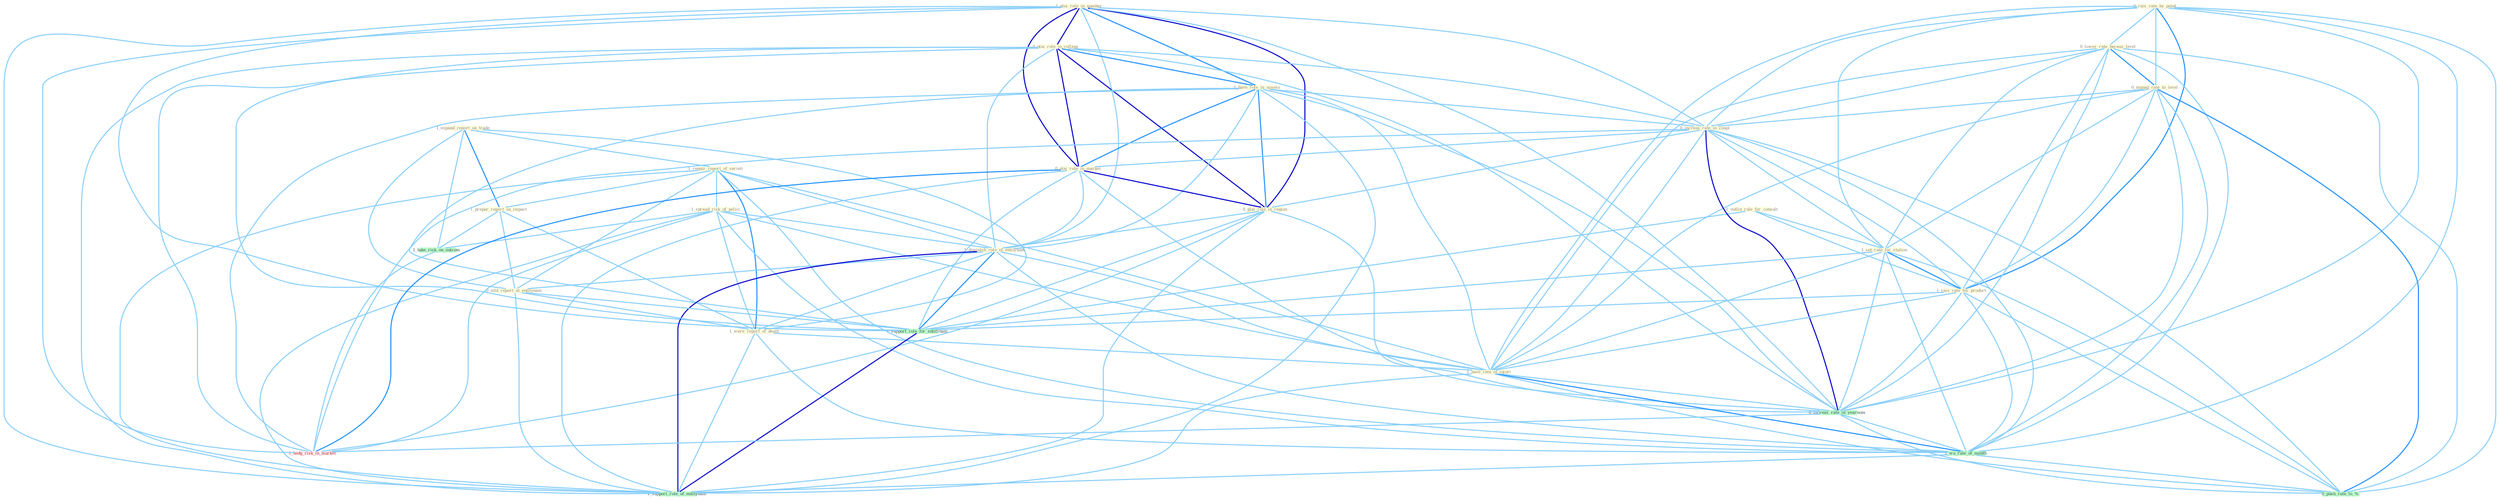 Graph G{ 
    node
    [shape=polygon,style=filled,width=.5,height=.06,color="#BDFCC9",fixedsize=true,fontsize=4,
    fontcolor="#2f4f4f"];
    {node
    [color="#ffffe0", fontcolor="#8b7d6b"] "1_expand_report_on_trade " "1_outlin_rule_for_consult " "0_rais_rate_by_point " "1_plai_role_in_number " "0_lower_rate_becaus_level " "0_plai_role_in_collaps " "1_requir_report_of_varieti " "0_manag_rate_to_level " "1_have_role_in_assess " "1_spread_risk_of_polici " "0_increas_rate_in_coupl " "1_prepar_report_on_impact " "0_plai_role_in_market " "0_plai_role_in_region " "1_diminish_role_of_entitynam " "0_told_report_at_entitynam " "1_set_rate_for_station " "1_were_report_of_death " "1_rais_rate_for_product " "1_have_rate_of_injuri "}
{node [color="#fff0f5", fontcolor="#b22222"] "1_hedg_risk_in_market "}
edge [color="#B0E2FF"];

	"1_expand_report_on_trade " -- "1_requir_report_of_varieti " [w="1", color="#87cefa" ];
	"1_expand_report_on_trade " -- "1_prepar_report_on_impact " [w="2", color="#1e90ff" , len=0.8];
	"1_expand_report_on_trade " -- "0_told_report_at_entitynam " [w="1", color="#87cefa" ];
	"1_expand_report_on_trade " -- "1_were_report_of_death " [w="1", color="#87cefa" ];
	"1_expand_report_on_trade " -- "1_take_risk_on_outcom " [w="1", color="#87cefa" ];
	"1_outlin_rule_for_consult " -- "1_set_rate_for_station " [w="1", color="#87cefa" ];
	"1_outlin_rule_for_consult " -- "1_rais_rate_for_product " [w="1", color="#87cefa" ];
	"1_outlin_rule_for_consult " -- "1_support_role_for_entitynam " [w="1", color="#87cefa" ];
	"0_rais_rate_by_point " -- "0_lower_rate_becaus_level " [w="1", color="#87cefa" ];
	"0_rais_rate_by_point " -- "0_manag_rate_to_level " [w="1", color="#87cefa" ];
	"0_rais_rate_by_point " -- "0_increas_rate_in_coupl " [w="1", color="#87cefa" ];
	"0_rais_rate_by_point " -- "1_set_rate_for_station " [w="1", color="#87cefa" ];
	"0_rais_rate_by_point " -- "1_rais_rate_for_product " [w="2", color="#1e90ff" , len=0.8];
	"0_rais_rate_by_point " -- "1_have_rate_of_injuri " [w="1", color="#87cefa" ];
	"0_rais_rate_by_point " -- "0_increas_rate_in_yearnum " [w="1", color="#87cefa" ];
	"0_rais_rate_by_point " -- "1_wa_rate_of_month " [w="1", color="#87cefa" ];
	"0_rais_rate_by_point " -- "0_push_rate_to_% " [w="1", color="#87cefa" ];
	"1_plai_role_in_number " -- "0_plai_role_in_collaps " [w="3", color="#0000cd" , len=0.6];
	"1_plai_role_in_number " -- "1_have_role_in_assess " [w="2", color="#1e90ff" , len=0.8];
	"1_plai_role_in_number " -- "0_increas_rate_in_coupl " [w="1", color="#87cefa" ];
	"1_plai_role_in_number " -- "0_plai_role_in_market " [w="3", color="#0000cd" , len=0.6];
	"1_plai_role_in_number " -- "0_plai_role_in_region " [w="3", color="#0000cd" , len=0.6];
	"1_plai_role_in_number " -- "1_diminish_role_of_entitynam " [w="1", color="#87cefa" ];
	"1_plai_role_in_number " -- "0_increas_rate_in_yearnum " [w="1", color="#87cefa" ];
	"1_plai_role_in_number " -- "1_support_role_for_entitynam " [w="1", color="#87cefa" ];
	"1_plai_role_in_number " -- "1_support_role_of_entitynam " [w="1", color="#87cefa" ];
	"1_plai_role_in_number " -- "1_hedg_risk_in_market " [w="1", color="#87cefa" ];
	"0_lower_rate_becaus_level " -- "0_manag_rate_to_level " [w="2", color="#1e90ff" , len=0.8];
	"0_lower_rate_becaus_level " -- "0_increas_rate_in_coupl " [w="1", color="#87cefa" ];
	"0_lower_rate_becaus_level " -- "1_set_rate_for_station " [w="1", color="#87cefa" ];
	"0_lower_rate_becaus_level " -- "1_rais_rate_for_product " [w="1", color="#87cefa" ];
	"0_lower_rate_becaus_level " -- "1_have_rate_of_injuri " [w="1", color="#87cefa" ];
	"0_lower_rate_becaus_level " -- "0_increas_rate_in_yearnum " [w="1", color="#87cefa" ];
	"0_lower_rate_becaus_level " -- "1_wa_rate_of_month " [w="1", color="#87cefa" ];
	"0_lower_rate_becaus_level " -- "0_push_rate_to_% " [w="1", color="#87cefa" ];
	"0_plai_role_in_collaps " -- "1_have_role_in_assess " [w="2", color="#1e90ff" , len=0.8];
	"0_plai_role_in_collaps " -- "0_increas_rate_in_coupl " [w="1", color="#87cefa" ];
	"0_plai_role_in_collaps " -- "0_plai_role_in_market " [w="3", color="#0000cd" , len=0.6];
	"0_plai_role_in_collaps " -- "0_plai_role_in_region " [w="3", color="#0000cd" , len=0.6];
	"0_plai_role_in_collaps " -- "1_diminish_role_of_entitynam " [w="1", color="#87cefa" ];
	"0_plai_role_in_collaps " -- "0_increas_rate_in_yearnum " [w="1", color="#87cefa" ];
	"0_plai_role_in_collaps " -- "1_support_role_for_entitynam " [w="1", color="#87cefa" ];
	"0_plai_role_in_collaps " -- "1_support_role_of_entitynam " [w="1", color="#87cefa" ];
	"0_plai_role_in_collaps " -- "1_hedg_risk_in_market " [w="1", color="#87cefa" ];
	"1_requir_report_of_varieti " -- "1_spread_risk_of_polici " [w="1", color="#87cefa" ];
	"1_requir_report_of_varieti " -- "1_prepar_report_on_impact " [w="1", color="#87cefa" ];
	"1_requir_report_of_varieti " -- "1_diminish_role_of_entitynam " [w="1", color="#87cefa" ];
	"1_requir_report_of_varieti " -- "0_told_report_at_entitynam " [w="1", color="#87cefa" ];
	"1_requir_report_of_varieti " -- "1_were_report_of_death " [w="2", color="#1e90ff" , len=0.8];
	"1_requir_report_of_varieti " -- "1_have_rate_of_injuri " [w="1", color="#87cefa" ];
	"1_requir_report_of_varieti " -- "1_wa_rate_of_month " [w="1", color="#87cefa" ];
	"1_requir_report_of_varieti " -- "1_support_role_of_entitynam " [w="1", color="#87cefa" ];
	"0_manag_rate_to_level " -- "0_increas_rate_in_coupl " [w="1", color="#87cefa" ];
	"0_manag_rate_to_level " -- "1_set_rate_for_station " [w="1", color="#87cefa" ];
	"0_manag_rate_to_level " -- "1_rais_rate_for_product " [w="1", color="#87cefa" ];
	"0_manag_rate_to_level " -- "1_have_rate_of_injuri " [w="1", color="#87cefa" ];
	"0_manag_rate_to_level " -- "0_increas_rate_in_yearnum " [w="1", color="#87cefa" ];
	"0_manag_rate_to_level " -- "1_wa_rate_of_month " [w="1", color="#87cefa" ];
	"0_manag_rate_to_level " -- "0_push_rate_to_% " [w="2", color="#1e90ff" , len=0.8];
	"1_have_role_in_assess " -- "0_increas_rate_in_coupl " [w="1", color="#87cefa" ];
	"1_have_role_in_assess " -- "0_plai_role_in_market " [w="2", color="#1e90ff" , len=0.8];
	"1_have_role_in_assess " -- "0_plai_role_in_region " [w="2", color="#1e90ff" , len=0.8];
	"1_have_role_in_assess " -- "1_diminish_role_of_entitynam " [w="1", color="#87cefa" ];
	"1_have_role_in_assess " -- "1_have_rate_of_injuri " [w="1", color="#87cefa" ];
	"1_have_role_in_assess " -- "0_increas_rate_in_yearnum " [w="1", color="#87cefa" ];
	"1_have_role_in_assess " -- "1_support_role_for_entitynam " [w="1", color="#87cefa" ];
	"1_have_role_in_assess " -- "1_support_role_of_entitynam " [w="1", color="#87cefa" ];
	"1_have_role_in_assess " -- "1_hedg_risk_in_market " [w="1", color="#87cefa" ];
	"1_spread_risk_of_polici " -- "1_diminish_role_of_entitynam " [w="1", color="#87cefa" ];
	"1_spread_risk_of_polici " -- "1_were_report_of_death " [w="1", color="#87cefa" ];
	"1_spread_risk_of_polici " -- "1_have_rate_of_injuri " [w="1", color="#87cefa" ];
	"1_spread_risk_of_polici " -- "1_wa_rate_of_month " [w="1", color="#87cefa" ];
	"1_spread_risk_of_polici " -- "1_take_risk_on_outcom " [w="1", color="#87cefa" ];
	"1_spread_risk_of_polici " -- "1_support_role_of_entitynam " [w="1", color="#87cefa" ];
	"1_spread_risk_of_polici " -- "1_hedg_risk_in_market " [w="1", color="#87cefa" ];
	"0_increas_rate_in_coupl " -- "0_plai_role_in_market " [w="1", color="#87cefa" ];
	"0_increas_rate_in_coupl " -- "0_plai_role_in_region " [w="1", color="#87cefa" ];
	"0_increas_rate_in_coupl " -- "1_set_rate_for_station " [w="1", color="#87cefa" ];
	"0_increas_rate_in_coupl " -- "1_rais_rate_for_product " [w="1", color="#87cefa" ];
	"0_increas_rate_in_coupl " -- "1_have_rate_of_injuri " [w="1", color="#87cefa" ];
	"0_increas_rate_in_coupl " -- "0_increas_rate_in_yearnum " [w="3", color="#0000cd" , len=0.6];
	"0_increas_rate_in_coupl " -- "1_wa_rate_of_month " [w="1", color="#87cefa" ];
	"0_increas_rate_in_coupl " -- "0_push_rate_to_% " [w="1", color="#87cefa" ];
	"0_increas_rate_in_coupl " -- "1_hedg_risk_in_market " [w="1", color="#87cefa" ];
	"1_prepar_report_on_impact " -- "0_told_report_at_entitynam " [w="1", color="#87cefa" ];
	"1_prepar_report_on_impact " -- "1_were_report_of_death " [w="1", color="#87cefa" ];
	"1_prepar_report_on_impact " -- "1_take_risk_on_outcom " [w="1", color="#87cefa" ];
	"0_plai_role_in_market " -- "0_plai_role_in_region " [w="3", color="#0000cd" , len=0.6];
	"0_plai_role_in_market " -- "1_diminish_role_of_entitynam " [w="1", color="#87cefa" ];
	"0_plai_role_in_market " -- "0_increas_rate_in_yearnum " [w="1", color="#87cefa" ];
	"0_plai_role_in_market " -- "1_support_role_for_entitynam " [w="1", color="#87cefa" ];
	"0_plai_role_in_market " -- "1_support_role_of_entitynam " [w="1", color="#87cefa" ];
	"0_plai_role_in_market " -- "1_hedg_risk_in_market " [w="2", color="#1e90ff" , len=0.8];
	"0_plai_role_in_region " -- "1_diminish_role_of_entitynam " [w="1", color="#87cefa" ];
	"0_plai_role_in_region " -- "0_increas_rate_in_yearnum " [w="1", color="#87cefa" ];
	"0_plai_role_in_region " -- "1_support_role_for_entitynam " [w="1", color="#87cefa" ];
	"0_plai_role_in_region " -- "1_support_role_of_entitynam " [w="1", color="#87cefa" ];
	"0_plai_role_in_region " -- "1_hedg_risk_in_market " [w="1", color="#87cefa" ];
	"1_diminish_role_of_entitynam " -- "0_told_report_at_entitynam " [w="1", color="#87cefa" ];
	"1_diminish_role_of_entitynam " -- "1_were_report_of_death " [w="1", color="#87cefa" ];
	"1_diminish_role_of_entitynam " -- "1_have_rate_of_injuri " [w="1", color="#87cefa" ];
	"1_diminish_role_of_entitynam " -- "1_wa_rate_of_month " [w="1", color="#87cefa" ];
	"1_diminish_role_of_entitynam " -- "1_support_role_for_entitynam " [w="2", color="#1e90ff" , len=0.8];
	"1_diminish_role_of_entitynam " -- "1_support_role_of_entitynam " [w="3", color="#0000cd" , len=0.6];
	"0_told_report_at_entitynam " -- "1_were_report_of_death " [w="1", color="#87cefa" ];
	"0_told_report_at_entitynam " -- "1_support_role_for_entitynam " [w="1", color="#87cefa" ];
	"0_told_report_at_entitynam " -- "1_support_role_of_entitynam " [w="1", color="#87cefa" ];
	"1_set_rate_for_station " -- "1_rais_rate_for_product " [w="2", color="#1e90ff" , len=0.8];
	"1_set_rate_for_station " -- "1_have_rate_of_injuri " [w="1", color="#87cefa" ];
	"1_set_rate_for_station " -- "0_increas_rate_in_yearnum " [w="1", color="#87cefa" ];
	"1_set_rate_for_station " -- "1_wa_rate_of_month " [w="1", color="#87cefa" ];
	"1_set_rate_for_station " -- "1_support_role_for_entitynam " [w="1", color="#87cefa" ];
	"1_set_rate_for_station " -- "0_push_rate_to_% " [w="1", color="#87cefa" ];
	"1_were_report_of_death " -- "1_have_rate_of_injuri " [w="1", color="#87cefa" ];
	"1_were_report_of_death " -- "1_wa_rate_of_month " [w="1", color="#87cefa" ];
	"1_were_report_of_death " -- "1_support_role_of_entitynam " [w="1", color="#87cefa" ];
	"1_rais_rate_for_product " -- "1_have_rate_of_injuri " [w="1", color="#87cefa" ];
	"1_rais_rate_for_product " -- "0_increas_rate_in_yearnum " [w="1", color="#87cefa" ];
	"1_rais_rate_for_product " -- "1_wa_rate_of_month " [w="1", color="#87cefa" ];
	"1_rais_rate_for_product " -- "1_support_role_for_entitynam " [w="1", color="#87cefa" ];
	"1_rais_rate_for_product " -- "0_push_rate_to_% " [w="1", color="#87cefa" ];
	"1_have_rate_of_injuri " -- "0_increas_rate_in_yearnum " [w="1", color="#87cefa" ];
	"1_have_rate_of_injuri " -- "1_wa_rate_of_month " [w="2", color="#1e90ff" , len=0.8];
	"1_have_rate_of_injuri " -- "0_push_rate_to_% " [w="1", color="#87cefa" ];
	"1_have_rate_of_injuri " -- "1_support_role_of_entitynam " [w="1", color="#87cefa" ];
	"0_increas_rate_in_yearnum " -- "1_wa_rate_of_month " [w="1", color="#87cefa" ];
	"0_increas_rate_in_yearnum " -- "0_push_rate_to_% " [w="1", color="#87cefa" ];
	"0_increas_rate_in_yearnum " -- "1_hedg_risk_in_market " [w="1", color="#87cefa" ];
	"1_wa_rate_of_month " -- "0_push_rate_to_% " [w="1", color="#87cefa" ];
	"1_wa_rate_of_month " -- "1_support_role_of_entitynam " [w="1", color="#87cefa" ];
	"1_support_role_for_entitynam " -- "1_support_role_of_entitynam " [w="3", color="#0000cd" , len=0.6];
	"1_take_risk_on_outcom " -- "1_hedg_risk_in_market " [w="1", color="#87cefa" ];
}